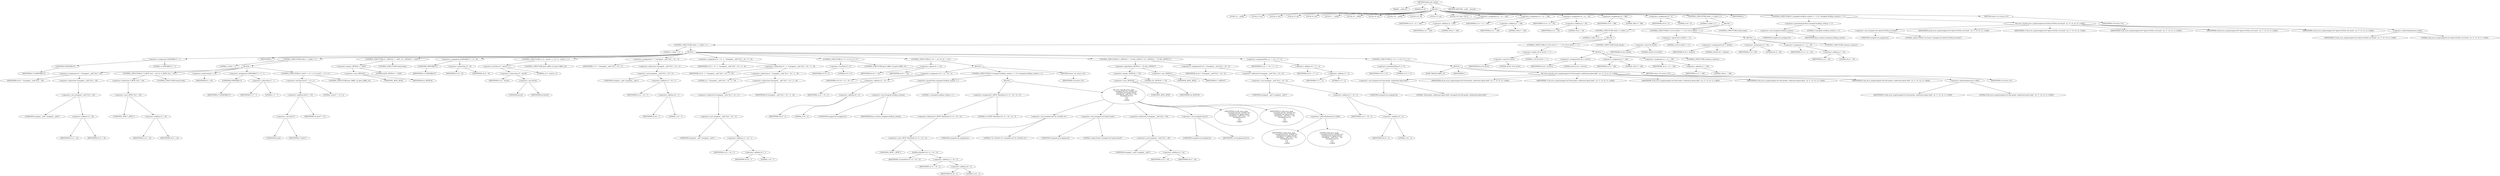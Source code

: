 digraph udhcp_get_option {  
"1000113" [label = "(METHOD,udhcp_get_option)" ]
"1000114" [label = "(PARAM,__int64 a1)" ]
"1000115" [label = "(PARAM,int a2)" ]
"1000116" [label = "(BLOCK,,)" ]
"1000117" [label = "(LOCAL,v2: __int64)" ]
"1000118" [label = "(LOCAL,v3: int)" ]
"1000119" [label = "(LOCAL,v4: int)" ]
"1000120" [label = "(LOCAL,v5: int)" ]
"1000121" [label = "(LOCAL,v6: int)" ]
"1000122" [label = "(LOCAL,v7: __int64)" ]
"1000123" [label = "(LOCAL,v8: __int64)" ]
"1000124" [label = "(LOCAL,v9: int)" ]
"1000125" [label = "(LOCAL,v10: __int64)" ]
"1000126" [label = "(LOCAL,v12: int)" ]
"1000127" [label = "(LOCAL,v13: int)" ]
"1000128" [label = "(LOCAL,v14: char [ 552 ])" ]
"1000129" [label = "(<operator>.assignment,v2 = a1 + 240)" ]
"1000130" [label = "(IDENTIFIER,v2,v2 = a1 + 240)" ]
"1000131" [label = "(<operator>.addition,a1 + 240)" ]
"1000132" [label = "(IDENTIFIER,a1,a1 + 240)" ]
"1000133" [label = "(LITERAL,240,a1 + 240)" ]
"1000134" [label = "(<operator>.assignment,v3 = a1 + 108)" ]
"1000135" [label = "(IDENTIFIER,v3,v3 = a1 + 108)" ]
"1000136" [label = "(<operator>.addition,a1 + 108)" ]
"1000137" [label = "(IDENTIFIER,a1,a1 + 108)" ]
"1000138" [label = "(LITERAL,108,a1 + 108)" ]
"1000139" [label = "(<operator>.assignment,v4 = a1 + 44)" ]
"1000140" [label = "(IDENTIFIER,v4,v4 = a1 + 44)" ]
"1000141" [label = "(<operator>.addition,a1 + 44)" ]
"1000142" [label = "(IDENTIFIER,a1,a1 + 44)" ]
"1000143" [label = "(LITERAL,44,a1 + 44)" ]
"1000144" [label = "(<operator>.assignment,v5 = 388)" ]
"1000145" [label = "(IDENTIFIER,v5,v5 = 388)" ]
"1000146" [label = "(LITERAL,388,v5 = 388)" ]
"1000147" [label = "(<operator>.assignment,v6 = 0)" ]
"1000148" [label = "(IDENTIFIER,v6,v6 = 0)" ]
"1000149" [label = "(LITERAL,0,v6 = 0)" ]
"1000150" [label = "(CONTROL_STRUCTURE,while ( 2 ),while ( 2 ))" ]
"1000151" [label = "(LITERAL,2,while ( 2 ))" ]
"1000152" [label = "(BLOCK,,)" ]
"1000153" [label = "(CONTROL_STRUCTURE,while ( 2 ),while ( 2 ))" ]
"1000154" [label = "(LITERAL,2,while ( 2 ))" ]
"1000155" [label = "(BLOCK,,)" ]
"1000156" [label = "(CONTROL_STRUCTURE,while ( 1 ),while ( 1 ))" ]
"1000157" [label = "(LITERAL,1,while ( 1 ))" ]
"1000158" [label = "(BLOCK,,)" ]
"1000159" [label = "(<operator>.assignment,LODWORD(v7) = 1)" ]
"1000160" [label = "(LODWORD,LODWORD(v7))" ]
"1000161" [label = "(IDENTIFIER,v7,LODWORD(v7))" ]
"1000162" [label = "(LITERAL,1,LODWORD(v7) = 1)" ]
"1000163" [label = "(IDENTIFIER,L,)" ]
"1000164" [label = "(CONTROL_STRUCTURE,while ( 1 ),while ( 1 ))" ]
"1000165" [label = "(LITERAL,1,while ( 1 ))" ]
"1000166" [label = "(BLOCK,,)" ]
"1000167" [label = "(<operator>.assignment,v9 = *(unsigned __int8 *)(v2 + v8))" ]
"1000168" [label = "(IDENTIFIER,v9,v9 = *(unsigned __int8 *)(v2 + v8))" ]
"1000169" [label = "(<operator>.indirection,*(unsigned __int8 *)(v2 + v8))" ]
"1000170" [label = "(<operator>.cast,(unsigned __int8 *)(v2 + v8))" ]
"1000171" [label = "(UNKNOWN,unsigned __int8 *,unsigned __int8 *)" ]
"1000172" [label = "(<operator>.addition,v2 + v8)" ]
"1000173" [label = "(IDENTIFIER,v2,v2 + v8)" ]
"1000174" [label = "(IDENTIFIER,v8,v2 + v8)" ]
"1000175" [label = "(CONTROL_STRUCTURE,if ( *(_BYTE *)(v2 + v8) ),if ( *(_BYTE *)(v2 + v8) ))" ]
"1000176" [label = "(<operator>.indirection,*(_BYTE *)(v2 + v8))" ]
"1000177" [label = "(<operator>.cast,(_BYTE *)(v2 + v8))" ]
"1000178" [label = "(UNKNOWN,_BYTE *,_BYTE *)" ]
"1000179" [label = "(<operator>.addition,v2 + v8)" ]
"1000180" [label = "(IDENTIFIER,v2,v2 + v8)" ]
"1000181" [label = "(IDENTIFIER,v8,v2 + v8)" ]
"1000182" [label = "(CONTROL_STRUCTURE,break;,break;)" ]
"1000183" [label = "(<operator>.preIncrement,++v8)" ]
"1000184" [label = "(IDENTIFIER,v8,++v8)" ]
"1000185" [label = "(<operator>.assignment,LODWORD(v7) = v7 - 1)" ]
"1000186" [label = "(LODWORD,LODWORD(v7))" ]
"1000187" [label = "(IDENTIFIER,v7,LODWORD(v7))" ]
"1000188" [label = "(<operator>.subtraction,v7 - 1)" ]
"1000189" [label = "(IDENTIFIER,v7,v7 - 1)" ]
"1000190" [label = "(LITERAL,1,v7 - 1)" ]
"1000191" [label = "(CONTROL_STRUCTURE,if ( (int)v7 + v5 < 2 ),if ( (int)v7 + v5 < 2 ))" ]
"1000192" [label = "(<operator>.lessThan,(int)v7 + v5 < 2)" ]
"1000193" [label = "(<operator>.addition,(int)v7 + v5)" ]
"1000194" [label = "(<operator>.cast,(int)v7)" ]
"1000195" [label = "(UNKNOWN,int,int)" ]
"1000196" [label = "(IDENTIFIER,v7,(int)v7)" ]
"1000197" [label = "(IDENTIFIER,v5,(int)v7 + v5)" ]
"1000198" [label = "(LITERAL,2,(int)v7 + v5 < 2)" ]
"1000199" [label = "(CONTROL_STRUCTURE,goto LABEL_19;,goto LABEL_19;)" ]
"1000200" [label = "(CONTROL_STRUCTURE,if ( (_BYTE)v9 == 0xFF ),if ( (_BYTE)v9 == 0xFF ))" ]
"1000201" [label = "(<operator>.equals,(_BYTE)v9 == 0xFF)" ]
"1000202" [label = "(<operator>.cast,(_BYTE)v9)" ]
"1000203" [label = "(UNKNOWN,_BYTE,_BYTE)" ]
"1000204" [label = "(IDENTIFIER,v9,(_BYTE)v9)" ]
"1000205" [label = "(LITERAL,0xFF,(_BYTE)v9 == 0xFF)" ]
"1000206" [label = "(CONTROL_STRUCTURE,break;,break;)" ]
"1000207" [label = "(<operator>.assignment,LODWORD(v7) = v5 - v8)" ]
"1000208" [label = "(LODWORD,LODWORD(v7))" ]
"1000209" [label = "(IDENTIFIER,v7,LODWORD(v7))" ]
"1000210" [label = "(<operator>.subtraction,v5 - v8)" ]
"1000211" [label = "(IDENTIFIER,v5,v5 - v8)" ]
"1000212" [label = "(IDENTIFIER,v8,v5 - v8)" ]
"1000213" [label = "(CONTROL_STRUCTURE,if ( v5 - (int)v8 < 2 ),if ( v5 - (int)v8 < 2 ))" ]
"1000214" [label = "(<operator>.lessThan,v5 - (int)v8 < 2)" ]
"1000215" [label = "(<operator>.subtraction,v5 - (int)v8)" ]
"1000216" [label = "(IDENTIFIER,v5,v5 - (int)v8)" ]
"1000217" [label = "(<operator>.cast,(int)v8)" ]
"1000218" [label = "(UNKNOWN,int,int)" ]
"1000219" [label = "(IDENTIFIER,v8,(int)v8)" ]
"1000220" [label = "(LITERAL,2,v5 - (int)v8 < 2)" ]
"1000221" [label = "(CONTROL_STRUCTURE,goto LABEL_19;,goto LABEL_19;)" ]
"1000222" [label = "(<operator>.assignment,v7 = *(unsigned __int8 *)(v2 + v8 + 1))" ]
"1000223" [label = "(IDENTIFIER,v7,v7 = *(unsigned __int8 *)(v2 + v8 + 1))" ]
"1000224" [label = "(<operator>.indirection,*(unsigned __int8 *)(v2 + v8 + 1))" ]
"1000225" [label = "(<operator>.cast,(unsigned __int8 *)(v2 + v8 + 1))" ]
"1000226" [label = "(UNKNOWN,unsigned __int8 *,unsigned __int8 *)" ]
"1000227" [label = "(<operator>.addition,v2 + v8 + 1)" ]
"1000228" [label = "(IDENTIFIER,v2,v2 + v8 + 1)" ]
"1000229" [label = "(<operator>.addition,v8 + 1)" ]
"1000230" [label = "(IDENTIFIER,v8,v8 + 1)" ]
"1000231" [label = "(LITERAL,1,v8 + 1)" ]
"1000232" [label = "(<operator>.assignment,v5 = v5 - 2 - *(unsigned __int8 *)(v2 + v8 + 1) - v8)" ]
"1000233" [label = "(IDENTIFIER,v5,v5 = v5 - 2 - *(unsigned __int8 *)(v2 + v8 + 1) - v8)" ]
"1000234" [label = "(<operator>.subtraction,v5 - 2 - *(unsigned __int8 *)(v2 + v8 + 1) - v8)" ]
"1000235" [label = "(IDENTIFIER,v5,v5 - 2 - *(unsigned __int8 *)(v2 + v8 + 1) - v8)" ]
"1000236" [label = "(<operator>.subtraction,2 - *(unsigned __int8 *)(v2 + v8 + 1) - v8)" ]
"1000237" [label = "(LITERAL,2,2 - *(unsigned __int8 *)(v2 + v8 + 1) - v8)" ]
"1000238" [label = "(<operator>.subtraction,*(unsigned __int8 *)(v2 + v8 + 1) - v8)" ]
"1000239" [label = "(<operator>.indirection,*(unsigned __int8 *)(v2 + v8 + 1))" ]
"1000240" [label = "(<operator>.cast,(unsigned __int8 *)(v2 + v8 + 1))" ]
"1000241" [label = "(UNKNOWN,unsigned __int8 *,unsigned __int8 *)" ]
"1000242" [label = "(<operator>.addition,v2 + v8 + 1)" ]
"1000243" [label = "(IDENTIFIER,v2,v2 + v8 + 1)" ]
"1000244" [label = "(<operator>.addition,v8 + 1)" ]
"1000245" [label = "(IDENTIFIER,v8,v8 + 1)" ]
"1000246" [label = "(LITERAL,1,v8 + 1)" ]
"1000247" [label = "(IDENTIFIER,v8,*(unsigned __int8 *)(v2 + v8 + 1) - v8)" ]
"1000248" [label = "(CONTROL_STRUCTURE,if ( v5 < 0 ),if ( v5 < 0 ))" ]
"1000249" [label = "(<operator>.lessThan,v5 < 0)" ]
"1000250" [label = "(IDENTIFIER,v5,v5 < 0)" ]
"1000251" [label = "(LITERAL,0,v5 < 0)" ]
"1000252" [label = "(CONTROL_STRUCTURE,goto LABEL_19;,goto LABEL_19;)" ]
"1000253" [label = "(CONTROL_STRUCTURE,if ( v9 == a2 ),if ( v9 == a2 ))" ]
"1000254" [label = "(<operator>.equals,v9 == a2)" ]
"1000255" [label = "(IDENTIFIER,v9,v9 == a2)" ]
"1000256" [label = "(IDENTIFIER,a2,v9 == a2)" ]
"1000257" [label = "(BLOCK,,)" ]
"1000258" [label = "(<operator>.assignment,v10 = v2 + v8 + 2)" ]
"1000259" [label = "(IDENTIFIER,v10,v10 = v2 + v8 + 2)" ]
"1000260" [label = "(<operator>.addition,v2 + v8 + 2)" ]
"1000261" [label = "(IDENTIFIER,v2,v2 + v8 + 2)" ]
"1000262" [label = "(<operator>.addition,v8 + 2)" ]
"1000263" [label = "(IDENTIFIER,v8,v8 + 2)" ]
"1000264" [label = "(LITERAL,2,v8 + 2)" ]
"1000265" [label = "(CONTROL_STRUCTURE,if ( (unsigned int)dhcp_verbose > 1 ),if ( (unsigned int)dhcp_verbose > 1 ))" ]
"1000266" [label = "(<operator>.greaterThan,(unsigned int)dhcp_verbose > 1)" ]
"1000267" [label = "(<operator>.cast,(unsigned int)dhcp_verbose)" ]
"1000268" [label = "(UNKNOWN,unsigned int,unsigned int)" ]
"1000269" [label = "(IDENTIFIER,dhcp_verbose,(unsigned int)dhcp_verbose)" ]
"1000270" [label = "(LITERAL,1,(unsigned int)dhcp_verbose > 1)" ]
"1000271" [label = "(BLOCK,,)" ]
"1000272" [label = "(<operator>.assignment,*(_BYTE *)bin2hex(v14, v2 + v8 + 2) = 0)" ]
"1000273" [label = "(<operator>.indirection,*(_BYTE *)bin2hex(v14, v2 + v8 + 2))" ]
"1000274" [label = "(<operator>.cast,(_BYTE *)bin2hex(v14, v2 + v8 + 2))" ]
"1000275" [label = "(UNKNOWN,_BYTE *,_BYTE *)" ]
"1000276" [label = "(bin2hex,bin2hex(v14, v2 + v8 + 2))" ]
"1000277" [label = "(IDENTIFIER,v14,bin2hex(v14, v2 + v8 + 2))" ]
"1000278" [label = "(<operator>.addition,v2 + v8 + 2)" ]
"1000279" [label = "(IDENTIFIER,v2,v2 + v8 + 2)" ]
"1000280" [label = "(<operator>.addition,v8 + 2)" ]
"1000281" [label = "(IDENTIFIER,v8,v8 + 2)" ]
"1000282" [label = "(LITERAL,2,v8 + 2)" ]
"1000283" [label = "(LITERAL,0,*(_BYTE *)bin2hex(v14, v2 + v8 + 2) = 0)" ]
"1000284" [label = "(bb_error_msg,bb_error_msg(\n              (unsigned int)\"%s: 0x%02x %s\",\n              (unsigned int)\"option found\",\n              *(unsigned __int8 *)(v2 + v8),\n              (unsigned int)v14,\n              v12,\n              v13,\n              v14[0]))" ]
"1000285" [label = "(<operator>.cast,(unsigned int)\"%s: 0x%02x %s\")" ]
"1000286" [label = "(UNKNOWN,unsigned int,unsigned int)" ]
"1000287" [label = "(LITERAL,\"%s: 0x%02x %s\",(unsigned int)\"%s: 0x%02x %s\")" ]
"1000288" [label = "(<operator>.cast,(unsigned int)\"option found\")" ]
"1000289" [label = "(UNKNOWN,unsigned int,unsigned int)" ]
"1000290" [label = "(LITERAL,\"option found\",(unsigned int)\"option found\")" ]
"1000291" [label = "(<operator>.indirection,*(unsigned __int8 *)(v2 + v8))" ]
"1000292" [label = "(<operator>.cast,(unsigned __int8 *)(v2 + v8))" ]
"1000293" [label = "(UNKNOWN,unsigned __int8 *,unsigned __int8 *)" ]
"1000294" [label = "(<operator>.addition,v2 + v8)" ]
"1000295" [label = "(IDENTIFIER,v2,v2 + v8)" ]
"1000296" [label = "(IDENTIFIER,v8,v2 + v8)" ]
"1000297" [label = "(<operator>.cast,(unsigned int)v14)" ]
"1000298" [label = "(UNKNOWN,unsigned int,unsigned int)" ]
"1000299" [label = "(IDENTIFIER,v14,(unsigned int)v14)" ]
"1000300" [label = "(IDENTIFIER,v12,bb_error_msg(\n              (unsigned int)\"%s: 0x%02x %s\",\n              (unsigned int)\"option found\",\n              *(unsigned __int8 *)(v2 + v8),\n              (unsigned int)v14,\n              v12,\n              v13,\n              v14[0]))" ]
"1000301" [label = "(IDENTIFIER,v13,bb_error_msg(\n              (unsigned int)\"%s: 0x%02x %s\",\n              (unsigned int)\"option found\",\n              *(unsigned __int8 *)(v2 + v8),\n              (unsigned int)v14,\n              v12,\n              v13,\n              v14[0]))" ]
"1000302" [label = "(<operator>.indirectIndexAccess,v14[0])" ]
"1000303" [label = "(IDENTIFIER,v14,bb_error_msg(\n              (unsigned int)\"%s: 0x%02x %s\",\n              (unsigned int)\"option found\",\n              *(unsigned __int8 *)(v2 + v8),\n              (unsigned int)v14,\n              v12,\n              v13,\n              v14[0]))" ]
"1000304" [label = "(LITERAL,0,bb_error_msg(\n              (unsigned int)\"%s: 0x%02x %s\",\n              (unsigned int)\"option found\",\n              *(unsigned __int8 *)(v2 + v8),\n              (unsigned int)v14,\n              v12,\n              v13,\n              v14[0]))" ]
"1000305" [label = "(RETURN,return v10;,return v10;)" ]
"1000306" [label = "(IDENTIFIER,v10,return v10;)" ]
"1000307" [label = "(CONTROL_STRUCTURE,if ( (_BYTE)v9 == 52 && (_BYTE)v7 ),if ( (_BYTE)v9 == 52 && (_BYTE)v7 ))" ]
"1000308" [label = "(<operator>.logicalAnd,(_BYTE)v9 == 52 && (_BYTE)v7)" ]
"1000309" [label = "(<operator>.equals,(_BYTE)v9 == 52)" ]
"1000310" [label = "(<operator>.cast,(_BYTE)v9)" ]
"1000311" [label = "(UNKNOWN,_BYTE,_BYTE)" ]
"1000312" [label = "(IDENTIFIER,v9,(_BYTE)v9)" ]
"1000313" [label = "(LITERAL,52,(_BYTE)v9 == 52)" ]
"1000314" [label = "(<operator>.cast,(_BYTE)v7)" ]
"1000315" [label = "(UNKNOWN,_BYTE,_BYTE)" ]
"1000316" [label = "(IDENTIFIER,v7,(_BYTE)v7)" ]
"1000317" [label = "(<operators>.assignmentOr,v6 |= *(unsigned __int8 *)(v2 + v8 + 2))" ]
"1000318" [label = "(IDENTIFIER,v6,v6 |= *(unsigned __int8 *)(v2 + v8 + 2))" ]
"1000319" [label = "(<operator>.indirection,*(unsigned __int8 *)(v2 + v8 + 2))" ]
"1000320" [label = "(<operator>.cast,(unsigned __int8 *)(v2 + v8 + 2))" ]
"1000321" [label = "(UNKNOWN,unsigned __int8 *,unsigned __int8 *)" ]
"1000322" [label = "(<operator>.addition,v2 + v8 + 2)" ]
"1000323" [label = "(IDENTIFIER,v2,v2 + v8 + 2)" ]
"1000324" [label = "(<operator>.addition,v8 + 2)" ]
"1000325" [label = "(IDENTIFIER,v8,v8 + 2)" ]
"1000326" [label = "(LITERAL,2,v8 + 2)" ]
"1000327" [label = "(<operator>.assignmentPlus,v2 += v8 + v7 + 2)" ]
"1000328" [label = "(IDENTIFIER,v2,v2 += v8 + v7 + 2)" ]
"1000329" [label = "(<operator>.addition,v8 + v7 + 2)" ]
"1000330" [label = "(IDENTIFIER,v8,v8 + v7 + 2)" ]
"1000331" [label = "(<operator>.addition,v7 + 2)" ]
"1000332" [label = "(IDENTIFIER,v7,v7 + 2)" ]
"1000333" [label = "(LITERAL,2,v7 + 2)" ]
"1000334" [label = "(CONTROL_STRUCTURE,if ( v5 <= 0 ),if ( v5 <= 0 ))" ]
"1000335" [label = "(<operator>.lessEqualsThan,v5 <= 0)" ]
"1000336" [label = "(IDENTIFIER,v5,v5 <= 0)" ]
"1000337" [label = "(LITERAL,0,v5 <= 0)" ]
"1000338" [label = "(BLOCK,,)" ]
"1000339" [label = "(JUMP_TARGET,LABEL_19)" ]
"1000340" [label = "(IDENTIFIER,L,)" ]
"1000341" [label = "(bb_error_msg,bb_error_msg((unsigned int)\"bad packet, malformed option field\", a2, v7, v5, v4, v3, v14[0]))" ]
"1000342" [label = "(<operator>.cast,(unsigned int)\"bad packet, malformed option field\")" ]
"1000343" [label = "(UNKNOWN,unsigned int,unsigned int)" ]
"1000344" [label = "(LITERAL,\"bad packet, malformed option field\",(unsigned int)\"bad packet, malformed option field\")" ]
"1000345" [label = "(IDENTIFIER,a2,bb_error_msg((unsigned int)\"bad packet, malformed option field\", a2, v7, v5, v4, v3, v14[0]))" ]
"1000346" [label = "(IDENTIFIER,v7,bb_error_msg((unsigned int)\"bad packet, malformed option field\", a2, v7, v5, v4, v3, v14[0]))" ]
"1000347" [label = "(IDENTIFIER,v5,bb_error_msg((unsigned int)\"bad packet, malformed option field\", a2, v7, v5, v4, v3, v14[0]))" ]
"1000348" [label = "(IDENTIFIER,v4,bb_error_msg((unsigned int)\"bad packet, malformed option field\", a2, v7, v5, v4, v3, v14[0]))" ]
"1000349" [label = "(IDENTIFIER,v3,bb_error_msg((unsigned int)\"bad packet, malformed option field\", a2, v7, v5, v4, v3, v14[0]))" ]
"1000350" [label = "(<operator>.indirectIndexAccess,v14[0])" ]
"1000351" [label = "(IDENTIFIER,v14,bb_error_msg((unsigned int)\"bad packet, malformed option field\", a2, v7, v5, v4, v3, v14[0]))" ]
"1000352" [label = "(LITERAL,0,bb_error_msg((unsigned int)\"bad packet, malformed option field\", a2, v7, v5, v4, v3, v14[0]))" ]
"1000353" [label = "(RETURN,return v10;,return v10;)" ]
"1000354" [label = "(IDENTIFIER,v10,return v10;)" ]
"1000355" [label = "(CONTROL_STRUCTURE,if ( (v6 & 0x101) == 1 ),if ( (v6 & 0x101) == 1 ))" ]
"1000356" [label = "(<operator>.equals,(v6 & 0x101) == 1)" ]
"1000357" [label = "(<operator>.and,v6 & 0x101)" ]
"1000358" [label = "(IDENTIFIER,v6,v6 & 0x101)" ]
"1000359" [label = "(LITERAL,0x101,v6 & 0x101)" ]
"1000360" [label = "(LITERAL,1,(v6 & 0x101) == 1)" ]
"1000361" [label = "(BLOCK,,)" ]
"1000362" [label = "(<operators>.assignmentOr,v6 |= 0x101u)" ]
"1000363" [label = "(IDENTIFIER,v6,v6 |= 0x101u)" ]
"1000364" [label = "(LITERAL,0x101u,v6 |= 0x101u)" ]
"1000365" [label = "(<operator>.assignment,v5 = 128)" ]
"1000366" [label = "(IDENTIFIER,v5,v5 = 128)" ]
"1000367" [label = "(LITERAL,128,v5 = 128)" ]
"1000368" [label = "(<operator>.assignment,v2 = a1 + 108)" ]
"1000369" [label = "(IDENTIFIER,v2,v2 = a1 + 108)" ]
"1000370" [label = "(<operator>.addition,a1 + 108)" ]
"1000371" [label = "(IDENTIFIER,a1,a1 + 108)" ]
"1000372" [label = "(LITERAL,108,a1 + 108)" ]
"1000373" [label = "(CONTROL_STRUCTURE,continue;,continue;)" ]
"1000374" [label = "(CONTROL_STRUCTURE,break;,break;)" ]
"1000375" [label = "(CONTROL_STRUCTURE,if ( (v6 & 0x202) == 2 ),if ( (v6 & 0x202) == 2 ))" ]
"1000376" [label = "(<operator>.equals,(v6 & 0x202) == 2)" ]
"1000377" [label = "(<operator>.and,v6 & 0x202)" ]
"1000378" [label = "(IDENTIFIER,v6,v6 & 0x202)" ]
"1000379" [label = "(LITERAL,0x202,v6 & 0x202)" ]
"1000380" [label = "(LITERAL,2,(v6 & 0x202) == 2)" ]
"1000381" [label = "(BLOCK,,)" ]
"1000382" [label = "(<operators>.assignmentOr,v6 |= 0x202u)" ]
"1000383" [label = "(IDENTIFIER,v6,v6 |= 0x202u)" ]
"1000384" [label = "(LITERAL,0x202u,v6 |= 0x202u)" ]
"1000385" [label = "(<operator>.assignment,v5 = 64)" ]
"1000386" [label = "(IDENTIFIER,v5,v5 = 64)" ]
"1000387" [label = "(LITERAL,64,v5 = 64)" ]
"1000388" [label = "(<operator>.assignment,v2 = a1 + 44)" ]
"1000389" [label = "(IDENTIFIER,v2,v2 = a1 + 44)" ]
"1000390" [label = "(<operator>.addition,a1 + 44)" ]
"1000391" [label = "(IDENTIFIER,a1,a1 + 44)" ]
"1000392" [label = "(LITERAL,44,a1 + 44)" ]
"1000393" [label = "(CONTROL_STRUCTURE,continue;,continue;)" ]
"1000394" [label = "(CONTROL_STRUCTURE,break;,break;)" ]
"1000395" [label = "(IDENTIFIER,L,)" ]
"1000396" [label = "(CONTROL_STRUCTURE,if ( (unsigned int)dhcp_verbose >= 3 ),if ( (unsigned int)dhcp_verbose >= 3 ))" ]
"1000397" [label = "(<operator>.greaterEqualsThan,(unsigned int)dhcp_verbose >= 3)" ]
"1000398" [label = "(<operator>.cast,(unsigned int)dhcp_verbose)" ]
"1000399" [label = "(UNKNOWN,unsigned int,unsigned int)" ]
"1000400" [label = "(IDENTIFIER,dhcp_verbose,(unsigned int)dhcp_verbose)" ]
"1000401" [label = "(LITERAL,3,(unsigned int)dhcp_verbose >= 3)" ]
"1000402" [label = "(bb_error_msg,bb_error_msg((unsigned int)\"option 0x%02x not found\", a2, v7, v5, v4, v3, v14[0]))" ]
"1000403" [label = "(<operator>.cast,(unsigned int)\"option 0x%02x not found\")" ]
"1000404" [label = "(UNKNOWN,unsigned int,unsigned int)" ]
"1000405" [label = "(LITERAL,\"option 0x%02x not found\",(unsigned int)\"option 0x%02x not found\")" ]
"1000406" [label = "(IDENTIFIER,a2,bb_error_msg((unsigned int)\"option 0x%02x not found\", a2, v7, v5, v4, v3, v14[0]))" ]
"1000407" [label = "(IDENTIFIER,v7,bb_error_msg((unsigned int)\"option 0x%02x not found\", a2, v7, v5, v4, v3, v14[0]))" ]
"1000408" [label = "(IDENTIFIER,v5,bb_error_msg((unsigned int)\"option 0x%02x not found\", a2, v7, v5, v4, v3, v14[0]))" ]
"1000409" [label = "(IDENTIFIER,v4,bb_error_msg((unsigned int)\"option 0x%02x not found\", a2, v7, v5, v4, v3, v14[0]))" ]
"1000410" [label = "(IDENTIFIER,v3,bb_error_msg((unsigned int)\"option 0x%02x not found\", a2, v7, v5, v4, v3, v14[0]))" ]
"1000411" [label = "(<operator>.indirectIndexAccess,v14[0])" ]
"1000412" [label = "(IDENTIFIER,v14,bb_error_msg((unsigned int)\"option 0x%02x not found\", a2, v7, v5, v4, v3, v14[0]))" ]
"1000413" [label = "(LITERAL,0,bb_error_msg((unsigned int)\"option 0x%02x not found\", a2, v7, v5, v4, v3, v14[0]))" ]
"1000414" [label = "(RETURN,return v10;,return v10;)" ]
"1000415" [label = "(IDENTIFIER,v10,return v10;)" ]
"1000416" [label = "(METHOD_RETURN,__int64 __fastcall)" ]
  "1000113" -> "1000114" 
  "1000113" -> "1000115" 
  "1000113" -> "1000116" 
  "1000113" -> "1000416" 
  "1000116" -> "1000117" 
  "1000116" -> "1000118" 
  "1000116" -> "1000119" 
  "1000116" -> "1000120" 
  "1000116" -> "1000121" 
  "1000116" -> "1000122" 
  "1000116" -> "1000123" 
  "1000116" -> "1000124" 
  "1000116" -> "1000125" 
  "1000116" -> "1000126" 
  "1000116" -> "1000127" 
  "1000116" -> "1000128" 
  "1000116" -> "1000129" 
  "1000116" -> "1000134" 
  "1000116" -> "1000139" 
  "1000116" -> "1000144" 
  "1000116" -> "1000147" 
  "1000116" -> "1000150" 
  "1000116" -> "1000395" 
  "1000116" -> "1000396" 
  "1000116" -> "1000414" 
  "1000129" -> "1000130" 
  "1000129" -> "1000131" 
  "1000131" -> "1000132" 
  "1000131" -> "1000133" 
  "1000134" -> "1000135" 
  "1000134" -> "1000136" 
  "1000136" -> "1000137" 
  "1000136" -> "1000138" 
  "1000139" -> "1000140" 
  "1000139" -> "1000141" 
  "1000141" -> "1000142" 
  "1000141" -> "1000143" 
  "1000144" -> "1000145" 
  "1000144" -> "1000146" 
  "1000147" -> "1000148" 
  "1000147" -> "1000149" 
  "1000150" -> "1000151" 
  "1000150" -> "1000152" 
  "1000152" -> "1000153" 
  "1000152" -> "1000375" 
  "1000152" -> "1000394" 
  "1000153" -> "1000154" 
  "1000153" -> "1000155" 
  "1000155" -> "1000156" 
  "1000155" -> "1000355" 
  "1000155" -> "1000374" 
  "1000156" -> "1000157" 
  "1000156" -> "1000158" 
  "1000158" -> "1000159" 
  "1000158" -> "1000163" 
  "1000158" -> "1000164" 
  "1000158" -> "1000200" 
  "1000158" -> "1000207" 
  "1000158" -> "1000213" 
  "1000158" -> "1000222" 
  "1000158" -> "1000232" 
  "1000158" -> "1000248" 
  "1000158" -> "1000253" 
  "1000158" -> "1000307" 
  "1000158" -> "1000327" 
  "1000158" -> "1000334" 
  "1000159" -> "1000160" 
  "1000159" -> "1000162" 
  "1000160" -> "1000161" 
  "1000164" -> "1000165" 
  "1000164" -> "1000166" 
  "1000166" -> "1000167" 
  "1000166" -> "1000175" 
  "1000166" -> "1000183" 
  "1000166" -> "1000185" 
  "1000166" -> "1000191" 
  "1000167" -> "1000168" 
  "1000167" -> "1000169" 
  "1000169" -> "1000170" 
  "1000170" -> "1000171" 
  "1000170" -> "1000172" 
  "1000172" -> "1000173" 
  "1000172" -> "1000174" 
  "1000175" -> "1000176" 
  "1000175" -> "1000182" 
  "1000176" -> "1000177" 
  "1000177" -> "1000178" 
  "1000177" -> "1000179" 
  "1000179" -> "1000180" 
  "1000179" -> "1000181" 
  "1000183" -> "1000184" 
  "1000185" -> "1000186" 
  "1000185" -> "1000188" 
  "1000186" -> "1000187" 
  "1000188" -> "1000189" 
  "1000188" -> "1000190" 
  "1000191" -> "1000192" 
  "1000191" -> "1000199" 
  "1000192" -> "1000193" 
  "1000192" -> "1000198" 
  "1000193" -> "1000194" 
  "1000193" -> "1000197" 
  "1000194" -> "1000195" 
  "1000194" -> "1000196" 
  "1000200" -> "1000201" 
  "1000200" -> "1000206" 
  "1000201" -> "1000202" 
  "1000201" -> "1000205" 
  "1000202" -> "1000203" 
  "1000202" -> "1000204" 
  "1000207" -> "1000208" 
  "1000207" -> "1000210" 
  "1000208" -> "1000209" 
  "1000210" -> "1000211" 
  "1000210" -> "1000212" 
  "1000213" -> "1000214" 
  "1000213" -> "1000221" 
  "1000214" -> "1000215" 
  "1000214" -> "1000220" 
  "1000215" -> "1000216" 
  "1000215" -> "1000217" 
  "1000217" -> "1000218" 
  "1000217" -> "1000219" 
  "1000222" -> "1000223" 
  "1000222" -> "1000224" 
  "1000224" -> "1000225" 
  "1000225" -> "1000226" 
  "1000225" -> "1000227" 
  "1000227" -> "1000228" 
  "1000227" -> "1000229" 
  "1000229" -> "1000230" 
  "1000229" -> "1000231" 
  "1000232" -> "1000233" 
  "1000232" -> "1000234" 
  "1000234" -> "1000235" 
  "1000234" -> "1000236" 
  "1000236" -> "1000237" 
  "1000236" -> "1000238" 
  "1000238" -> "1000239" 
  "1000238" -> "1000247" 
  "1000239" -> "1000240" 
  "1000240" -> "1000241" 
  "1000240" -> "1000242" 
  "1000242" -> "1000243" 
  "1000242" -> "1000244" 
  "1000244" -> "1000245" 
  "1000244" -> "1000246" 
  "1000248" -> "1000249" 
  "1000248" -> "1000252" 
  "1000249" -> "1000250" 
  "1000249" -> "1000251" 
  "1000253" -> "1000254" 
  "1000253" -> "1000257" 
  "1000254" -> "1000255" 
  "1000254" -> "1000256" 
  "1000257" -> "1000258" 
  "1000257" -> "1000265" 
  "1000257" -> "1000305" 
  "1000258" -> "1000259" 
  "1000258" -> "1000260" 
  "1000260" -> "1000261" 
  "1000260" -> "1000262" 
  "1000262" -> "1000263" 
  "1000262" -> "1000264" 
  "1000265" -> "1000266" 
  "1000265" -> "1000271" 
  "1000266" -> "1000267" 
  "1000266" -> "1000270" 
  "1000267" -> "1000268" 
  "1000267" -> "1000269" 
  "1000271" -> "1000272" 
  "1000271" -> "1000284" 
  "1000272" -> "1000273" 
  "1000272" -> "1000283" 
  "1000273" -> "1000274" 
  "1000274" -> "1000275" 
  "1000274" -> "1000276" 
  "1000276" -> "1000277" 
  "1000276" -> "1000278" 
  "1000278" -> "1000279" 
  "1000278" -> "1000280" 
  "1000280" -> "1000281" 
  "1000280" -> "1000282" 
  "1000284" -> "1000285" 
  "1000284" -> "1000288" 
  "1000284" -> "1000291" 
  "1000284" -> "1000297" 
  "1000284" -> "1000300" 
  "1000284" -> "1000301" 
  "1000284" -> "1000302" 
  "1000285" -> "1000286" 
  "1000285" -> "1000287" 
  "1000288" -> "1000289" 
  "1000288" -> "1000290" 
  "1000291" -> "1000292" 
  "1000292" -> "1000293" 
  "1000292" -> "1000294" 
  "1000294" -> "1000295" 
  "1000294" -> "1000296" 
  "1000297" -> "1000298" 
  "1000297" -> "1000299" 
  "1000302" -> "1000303" 
  "1000302" -> "1000304" 
  "1000305" -> "1000306" 
  "1000307" -> "1000308" 
  "1000307" -> "1000317" 
  "1000308" -> "1000309" 
  "1000308" -> "1000314" 
  "1000309" -> "1000310" 
  "1000309" -> "1000313" 
  "1000310" -> "1000311" 
  "1000310" -> "1000312" 
  "1000314" -> "1000315" 
  "1000314" -> "1000316" 
  "1000317" -> "1000318" 
  "1000317" -> "1000319" 
  "1000319" -> "1000320" 
  "1000320" -> "1000321" 
  "1000320" -> "1000322" 
  "1000322" -> "1000323" 
  "1000322" -> "1000324" 
  "1000324" -> "1000325" 
  "1000324" -> "1000326" 
  "1000327" -> "1000328" 
  "1000327" -> "1000329" 
  "1000329" -> "1000330" 
  "1000329" -> "1000331" 
  "1000331" -> "1000332" 
  "1000331" -> "1000333" 
  "1000334" -> "1000335" 
  "1000334" -> "1000338" 
  "1000335" -> "1000336" 
  "1000335" -> "1000337" 
  "1000338" -> "1000339" 
  "1000338" -> "1000340" 
  "1000338" -> "1000341" 
  "1000338" -> "1000353" 
  "1000341" -> "1000342" 
  "1000341" -> "1000345" 
  "1000341" -> "1000346" 
  "1000341" -> "1000347" 
  "1000341" -> "1000348" 
  "1000341" -> "1000349" 
  "1000341" -> "1000350" 
  "1000342" -> "1000343" 
  "1000342" -> "1000344" 
  "1000350" -> "1000351" 
  "1000350" -> "1000352" 
  "1000353" -> "1000354" 
  "1000355" -> "1000356" 
  "1000355" -> "1000361" 
  "1000356" -> "1000357" 
  "1000356" -> "1000360" 
  "1000357" -> "1000358" 
  "1000357" -> "1000359" 
  "1000361" -> "1000362" 
  "1000361" -> "1000365" 
  "1000361" -> "1000368" 
  "1000361" -> "1000373" 
  "1000362" -> "1000363" 
  "1000362" -> "1000364" 
  "1000365" -> "1000366" 
  "1000365" -> "1000367" 
  "1000368" -> "1000369" 
  "1000368" -> "1000370" 
  "1000370" -> "1000371" 
  "1000370" -> "1000372" 
  "1000375" -> "1000376" 
  "1000375" -> "1000381" 
  "1000376" -> "1000377" 
  "1000376" -> "1000380" 
  "1000377" -> "1000378" 
  "1000377" -> "1000379" 
  "1000381" -> "1000382" 
  "1000381" -> "1000385" 
  "1000381" -> "1000388" 
  "1000381" -> "1000393" 
  "1000382" -> "1000383" 
  "1000382" -> "1000384" 
  "1000385" -> "1000386" 
  "1000385" -> "1000387" 
  "1000388" -> "1000389" 
  "1000388" -> "1000390" 
  "1000390" -> "1000391" 
  "1000390" -> "1000392" 
  "1000396" -> "1000397" 
  "1000396" -> "1000402" 
  "1000397" -> "1000398" 
  "1000397" -> "1000401" 
  "1000398" -> "1000399" 
  "1000398" -> "1000400" 
  "1000402" -> "1000403" 
  "1000402" -> "1000406" 
  "1000402" -> "1000407" 
  "1000402" -> "1000408" 
  "1000402" -> "1000409" 
  "1000402" -> "1000410" 
  "1000402" -> "1000411" 
  "1000403" -> "1000404" 
  "1000403" -> "1000405" 
  "1000411" -> "1000412" 
  "1000411" -> "1000413" 
  "1000414" -> "1000415" 
}
